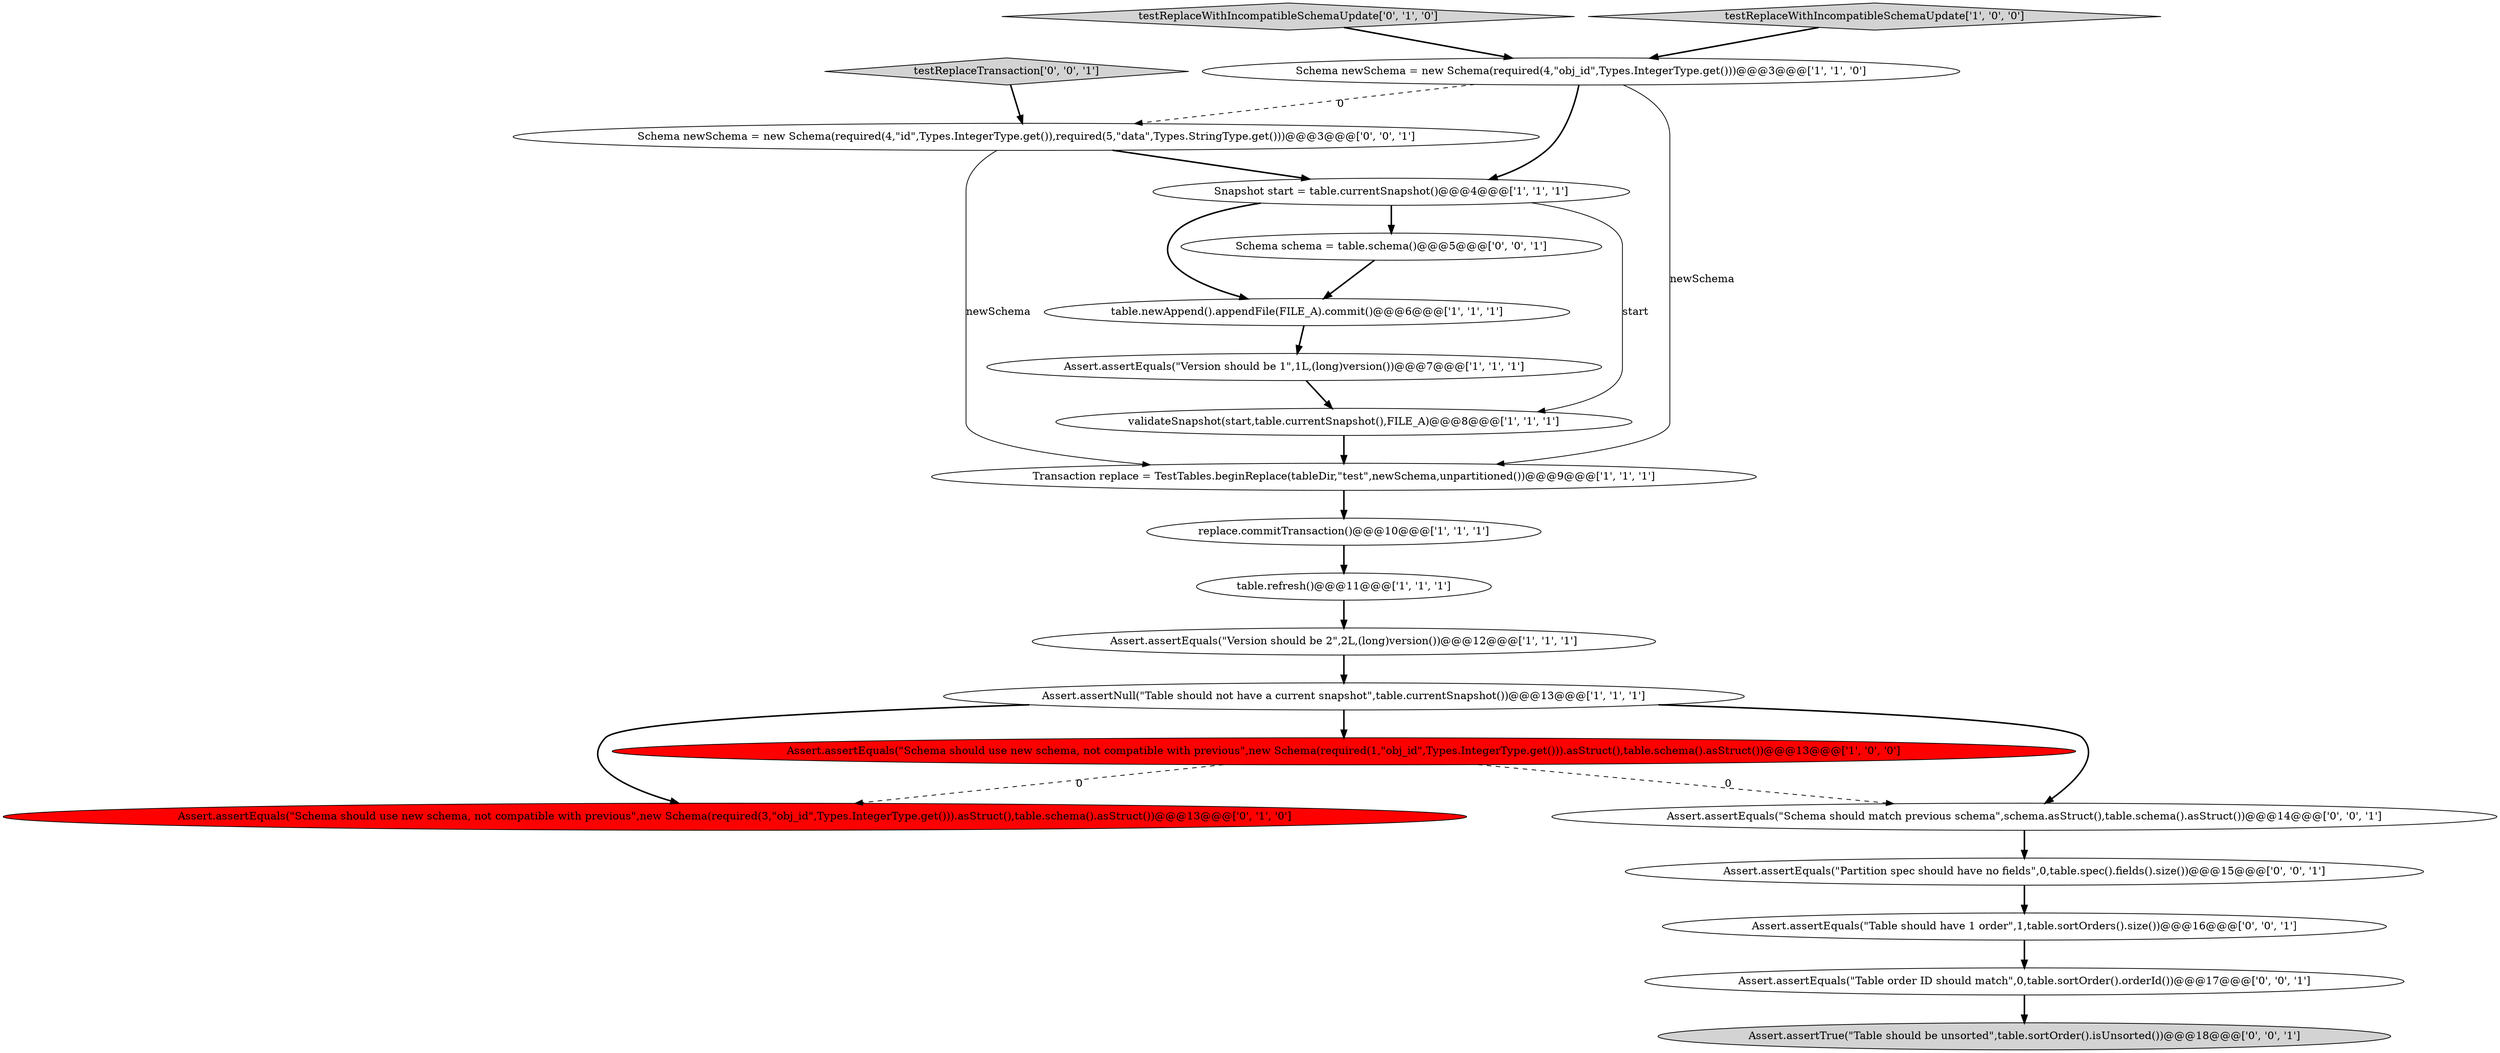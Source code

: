 digraph {
3 [style = filled, label = "validateSnapshot(start,table.currentSnapshot(),FILE_A)@@@8@@@['1', '1', '1']", fillcolor = white, shape = ellipse image = "AAA0AAABBB1BBB"];
16 [style = filled, label = "Assert.assertEquals(\"Table order ID should match\",0,table.sortOrder().orderId())@@@17@@@['0', '0', '1']", fillcolor = white, shape = ellipse image = "AAA0AAABBB3BBB"];
9 [style = filled, label = "Assert.assertEquals(\"Version should be 2\",2L,(long)version())@@@12@@@['1', '1', '1']", fillcolor = white, shape = ellipse image = "AAA0AAABBB1BBB"];
6 [style = filled, label = "table.refresh()@@@11@@@['1', '1', '1']", fillcolor = white, shape = ellipse image = "AAA0AAABBB1BBB"];
21 [style = filled, label = "Assert.assertEquals(\"Partition spec should have no fields\",0,table.spec().fields().size())@@@15@@@['0', '0', '1']", fillcolor = white, shape = ellipse image = "AAA0AAABBB3BBB"];
18 [style = filled, label = "Schema schema = table.schema()@@@5@@@['0', '0', '1']", fillcolor = white, shape = ellipse image = "AAA0AAABBB3BBB"];
20 [style = filled, label = "Schema newSchema = new Schema(required(4,\"id\",Types.IntegerType.get()),required(5,\"data\",Types.StringType.get()))@@@3@@@['0', '0', '1']", fillcolor = white, shape = ellipse image = "AAA0AAABBB3BBB"];
2 [style = filled, label = "Assert.assertEquals(\"Version should be 1\",1L,(long)version())@@@7@@@['1', '1', '1']", fillcolor = white, shape = ellipse image = "AAA0AAABBB1BBB"];
19 [style = filled, label = "Assert.assertEquals(\"Table should have 1 order\",1,table.sortOrders().size())@@@16@@@['0', '0', '1']", fillcolor = white, shape = ellipse image = "AAA0AAABBB3BBB"];
17 [style = filled, label = "testReplaceTransaction['0', '0', '1']", fillcolor = lightgray, shape = diamond image = "AAA0AAABBB3BBB"];
7 [style = filled, label = "Assert.assertNull(\"Table should not have a current snapshot\",table.currentSnapshot())@@@13@@@['1', '1', '1']", fillcolor = white, shape = ellipse image = "AAA0AAABBB1BBB"];
12 [style = filled, label = "Assert.assertEquals(\"Schema should use new schema, not compatible with previous\",new Schema(required(3,\"obj_id\",Types.IntegerType.get())).asStruct(),table.schema().asStruct())@@@13@@@['0', '1', '0']", fillcolor = red, shape = ellipse image = "AAA1AAABBB2BBB"];
0 [style = filled, label = "table.newAppend().appendFile(FILE_A).commit()@@@6@@@['1', '1', '1']", fillcolor = white, shape = ellipse image = "AAA0AAABBB1BBB"];
4 [style = filled, label = "replace.commitTransaction()@@@10@@@['1', '1', '1']", fillcolor = white, shape = ellipse image = "AAA0AAABBB1BBB"];
13 [style = filled, label = "testReplaceWithIncompatibleSchemaUpdate['0', '1', '0']", fillcolor = lightgray, shape = diamond image = "AAA0AAABBB2BBB"];
11 [style = filled, label = "testReplaceWithIncompatibleSchemaUpdate['1', '0', '0']", fillcolor = lightgray, shape = diamond image = "AAA0AAABBB1BBB"];
14 [style = filled, label = "Assert.assertEquals(\"Schema should match previous schema\",schema.asStruct(),table.schema().asStruct())@@@14@@@['0', '0', '1']", fillcolor = white, shape = ellipse image = "AAA0AAABBB3BBB"];
5 [style = filled, label = "Snapshot start = table.currentSnapshot()@@@4@@@['1', '1', '1']", fillcolor = white, shape = ellipse image = "AAA0AAABBB1BBB"];
15 [style = filled, label = "Assert.assertTrue(\"Table should be unsorted\",table.sortOrder().isUnsorted())@@@18@@@['0', '0', '1']", fillcolor = lightgray, shape = ellipse image = "AAA0AAABBB3BBB"];
1 [style = filled, label = "Transaction replace = TestTables.beginReplace(tableDir,\"test\",newSchema,unpartitioned())@@@9@@@['1', '1', '1']", fillcolor = white, shape = ellipse image = "AAA0AAABBB1BBB"];
10 [style = filled, label = "Schema newSchema = new Schema(required(4,\"obj_id\",Types.IntegerType.get()))@@@3@@@['1', '1', '0']", fillcolor = white, shape = ellipse image = "AAA0AAABBB1BBB"];
8 [style = filled, label = "Assert.assertEquals(\"Schema should use new schema, not compatible with previous\",new Schema(required(1,\"obj_id\",Types.IntegerType.get())).asStruct(),table.schema().asStruct())@@@13@@@['1', '0', '0']", fillcolor = red, shape = ellipse image = "AAA1AAABBB1BBB"];
13->10 [style = bold, label=""];
16->15 [style = bold, label=""];
5->3 [style = solid, label="start"];
1->4 [style = bold, label=""];
3->1 [style = bold, label=""];
21->19 [style = bold, label=""];
4->6 [style = bold, label=""];
7->12 [style = bold, label=""];
2->3 [style = bold, label=""];
0->2 [style = bold, label=""];
8->12 [style = dashed, label="0"];
5->18 [style = bold, label=""];
8->14 [style = dashed, label="0"];
9->7 [style = bold, label=""];
7->8 [style = bold, label=""];
20->5 [style = bold, label=""];
19->16 [style = bold, label=""];
7->14 [style = bold, label=""];
10->1 [style = solid, label="newSchema"];
10->5 [style = bold, label=""];
5->0 [style = bold, label=""];
11->10 [style = bold, label=""];
20->1 [style = solid, label="newSchema"];
10->20 [style = dashed, label="0"];
6->9 [style = bold, label=""];
18->0 [style = bold, label=""];
14->21 [style = bold, label=""];
17->20 [style = bold, label=""];
}

